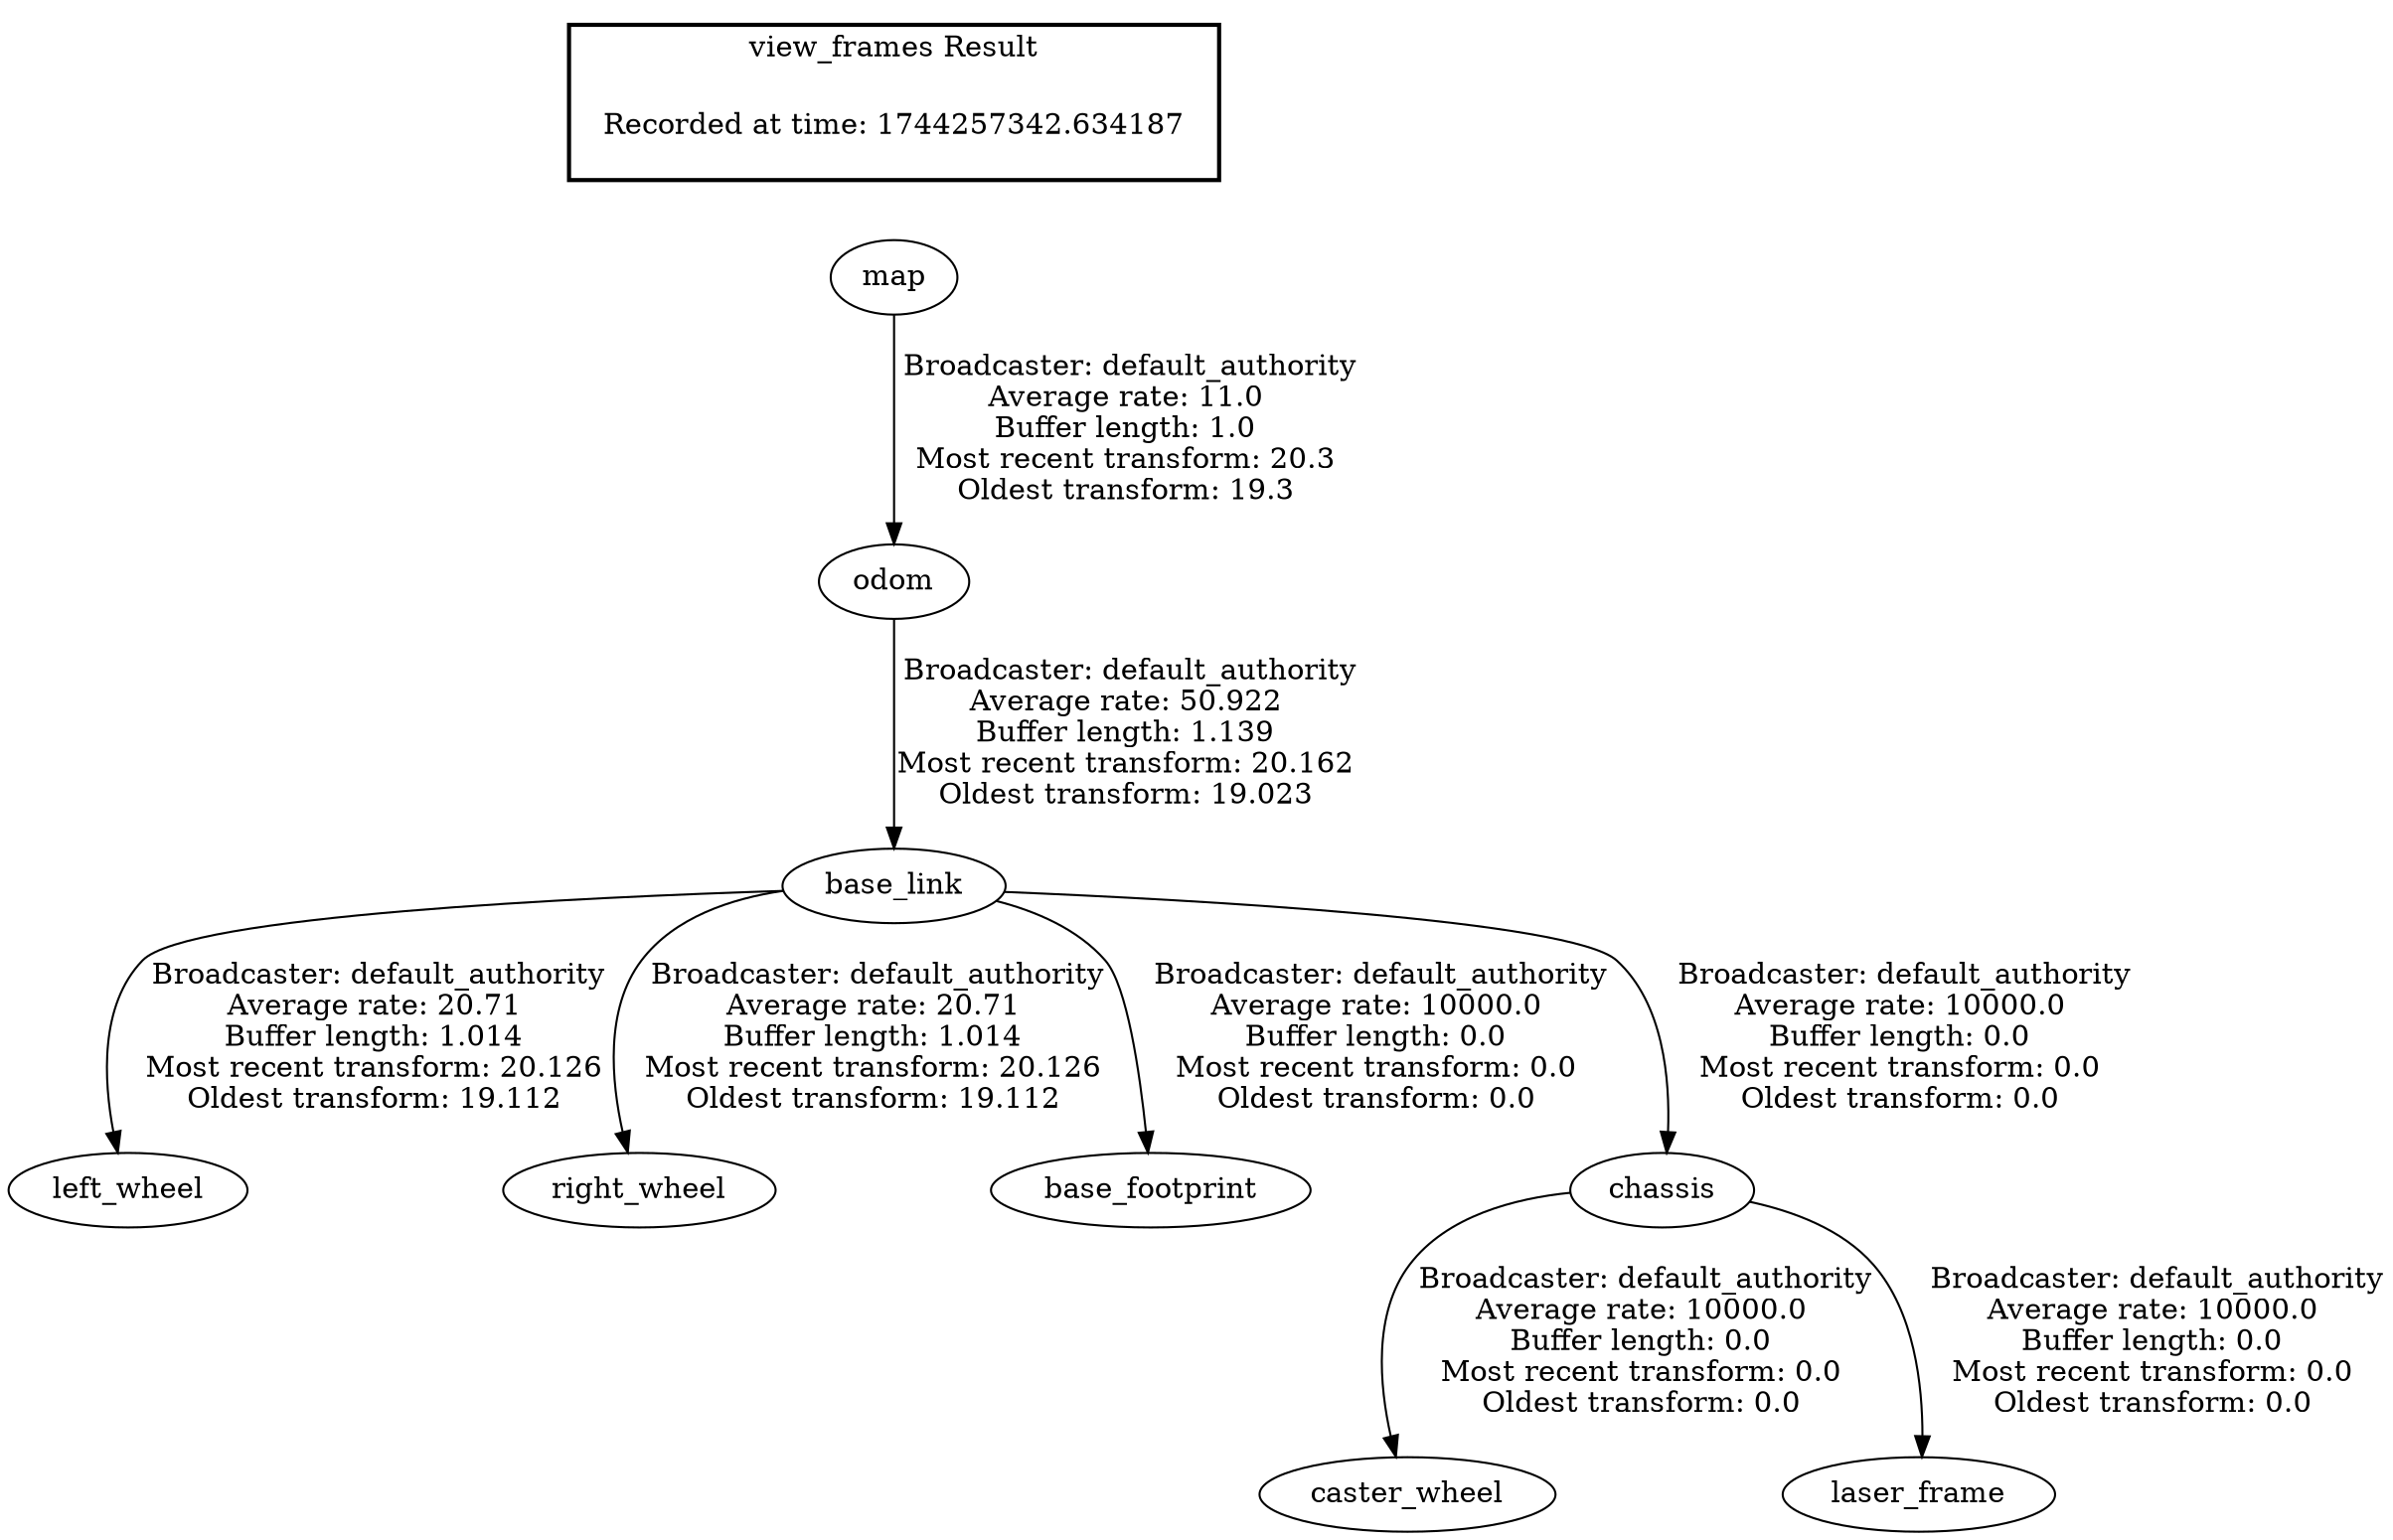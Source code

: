 digraph G {
"odom" -> "base_link"[label=" Broadcaster: default_authority\nAverage rate: 50.922\nBuffer length: 1.139\nMost recent transform: 20.162\nOldest transform: 19.023\n"];
"map" -> "odom"[label=" Broadcaster: default_authority\nAverage rate: 11.0\nBuffer length: 1.0\nMost recent transform: 20.3\nOldest transform: 19.3\n"];
"base_link" -> "left_wheel"[label=" Broadcaster: default_authority\nAverage rate: 20.71\nBuffer length: 1.014\nMost recent transform: 20.126\nOldest transform: 19.112\n"];
"base_link" -> "right_wheel"[label=" Broadcaster: default_authority\nAverage rate: 20.71\nBuffer length: 1.014\nMost recent transform: 20.126\nOldest transform: 19.112\n"];
"base_link" -> "base_footprint"[label=" Broadcaster: default_authority\nAverage rate: 10000.0\nBuffer length: 0.0\nMost recent transform: 0.0\nOldest transform: 0.0\n"];
"chassis" -> "caster_wheel"[label=" Broadcaster: default_authority\nAverage rate: 10000.0\nBuffer length: 0.0\nMost recent transform: 0.0\nOldest transform: 0.0\n"];
"base_link" -> "chassis"[label=" Broadcaster: default_authority\nAverage rate: 10000.0\nBuffer length: 0.0\nMost recent transform: 0.0\nOldest transform: 0.0\n"];
"chassis" -> "laser_frame"[label=" Broadcaster: default_authority\nAverage rate: 10000.0\nBuffer length: 0.0\nMost recent transform: 0.0\nOldest transform: 0.0\n"];
edge [style=invis];
 subgraph cluster_legend { style=bold; color=black; label ="view_frames Result";
"Recorded at time: 1744257342.634187"[ shape=plaintext ] ;
}->"map";
}